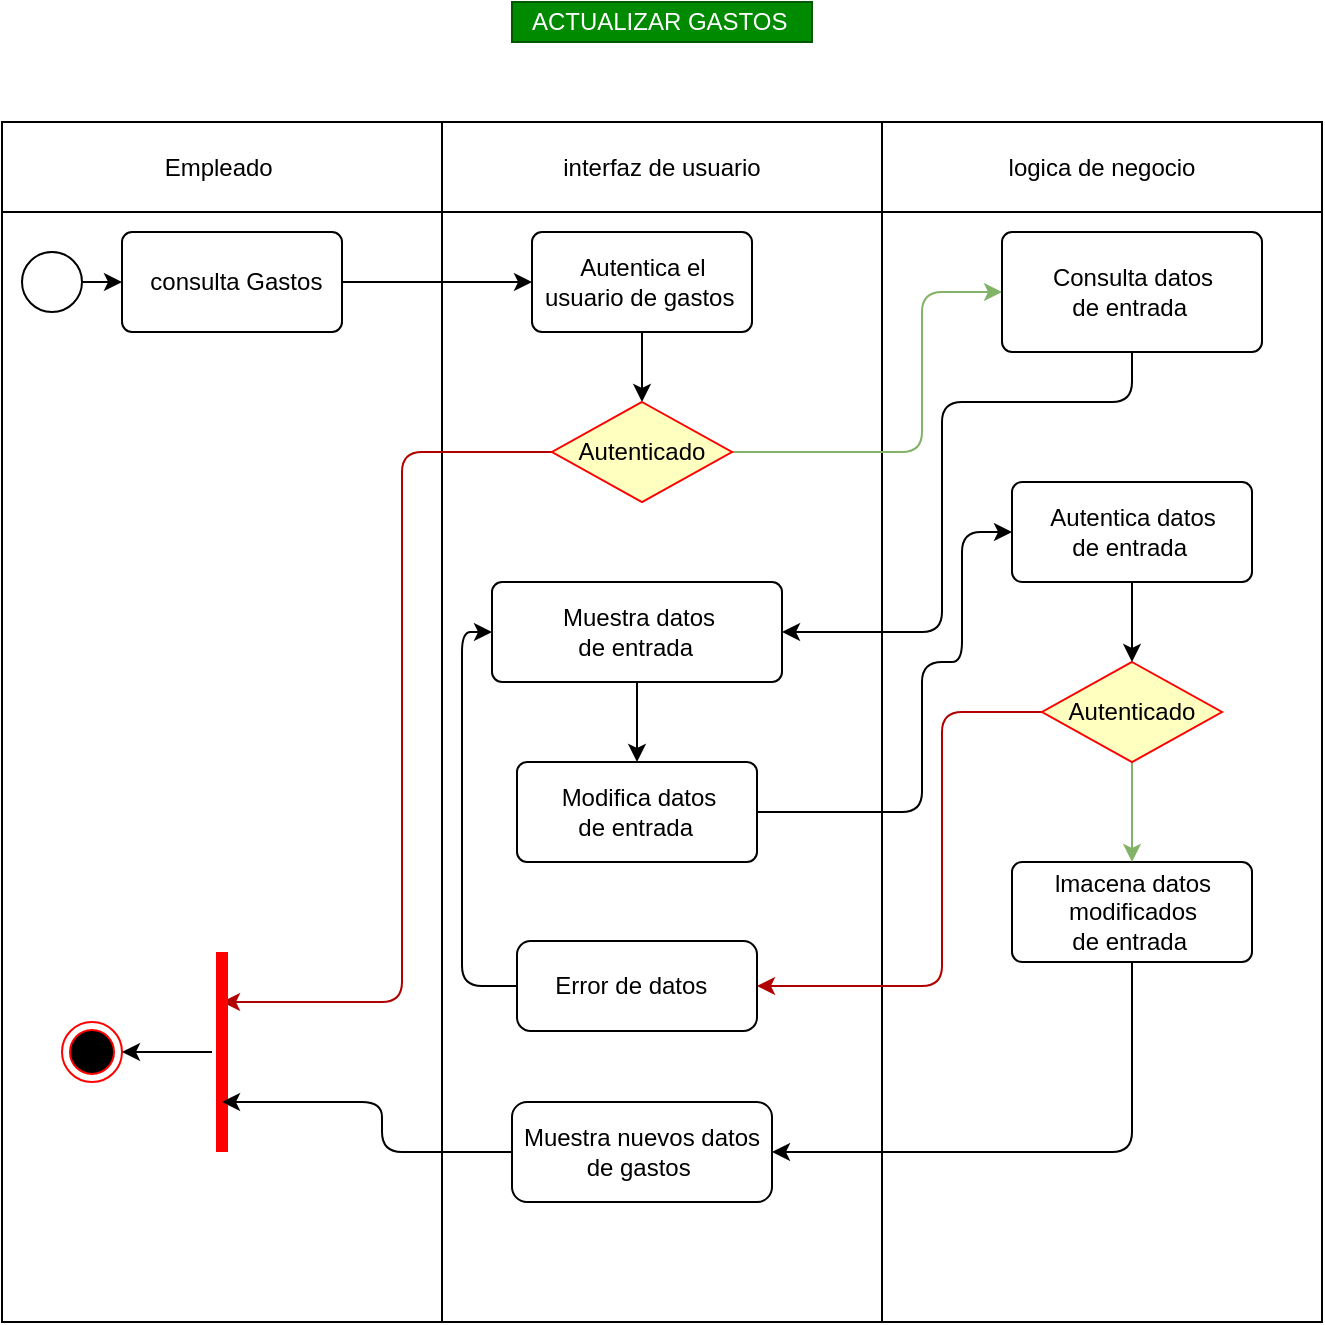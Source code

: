 <mxfile>
    <diagram id="qsP_TKMhfXaEYNempMdQ" name="Page-1">
        <mxGraphModel dx="758" dy="607" grid="1" gridSize="10" guides="1" tooltips="1" connect="1" arrows="1" fold="1" page="1" pageScale="1" pageWidth="827" pageHeight="1169" math="0" shadow="0">
            <root>
                <mxCell id="0"/>
                <mxCell id="1" parent="0"/>
                <mxCell id="2" value="" style="shape=table;startSize=0;container=1;collapsible=0;childLayout=tableLayout;" vertex="1" parent="1">
                    <mxGeometry x="30" y="130" width="660" height="600" as="geometry"/>
                </mxCell>
                <mxCell id="3" value="" style="shape=partialRectangle;collapsible=0;dropTarget=0;pointerEvents=0;fillColor=none;top=0;left=0;bottom=0;right=0;points=[[0,0.5],[1,0.5]];portConstraint=eastwest;" vertex="1" parent="2">
                    <mxGeometry width="660" height="45" as="geometry"/>
                </mxCell>
                <mxCell id="4" value="Empleado&amp;nbsp;" style="shape=partialRectangle;html=1;whiteSpace=wrap;connectable=0;overflow=hidden;fillColor=none;top=0;left=0;bottom=0;right=0;pointerEvents=1;" vertex="1" parent="3">
                    <mxGeometry width="220" height="45" as="geometry">
                        <mxRectangle width="220" height="45" as="alternateBounds"/>
                    </mxGeometry>
                </mxCell>
                <mxCell id="5" value="interfaz de usuario" style="shape=partialRectangle;html=1;whiteSpace=wrap;connectable=0;overflow=hidden;fillColor=none;top=0;left=0;bottom=0;right=0;pointerEvents=1;" vertex="1" parent="3">
                    <mxGeometry x="220" width="220" height="45" as="geometry">
                        <mxRectangle width="220" height="45" as="alternateBounds"/>
                    </mxGeometry>
                </mxCell>
                <mxCell id="6" value="logica de negocio" style="shape=partialRectangle;html=1;whiteSpace=wrap;connectable=0;overflow=hidden;fillColor=none;top=0;left=0;bottom=0;right=0;pointerEvents=1;" vertex="1" parent="3">
                    <mxGeometry x="440" width="220" height="45" as="geometry">
                        <mxRectangle width="220" height="45" as="alternateBounds"/>
                    </mxGeometry>
                </mxCell>
                <mxCell id="7" value="" style="shape=partialRectangle;collapsible=0;dropTarget=0;pointerEvents=0;fillColor=none;top=0;left=0;bottom=0;right=0;points=[[0,0.5],[1,0.5]];portConstraint=eastwest;" vertex="1" parent="2">
                    <mxGeometry y="45" width="660" height="555" as="geometry"/>
                </mxCell>
                <mxCell id="8" value="" style="shape=partialRectangle;html=1;whiteSpace=wrap;connectable=0;overflow=hidden;fillColor=none;top=0;left=0;bottom=0;right=0;pointerEvents=1;" vertex="1" parent="7">
                    <mxGeometry width="220" height="555" as="geometry">
                        <mxRectangle width="220" height="555" as="alternateBounds"/>
                    </mxGeometry>
                </mxCell>
                <mxCell id="9" value="" style="shape=partialRectangle;html=1;whiteSpace=wrap;connectable=0;overflow=hidden;fillColor=none;top=0;left=0;bottom=0;right=0;pointerEvents=1;" vertex="1" parent="7">
                    <mxGeometry x="220" width="220" height="555" as="geometry">
                        <mxRectangle width="220" height="555" as="alternateBounds"/>
                    </mxGeometry>
                </mxCell>
                <mxCell id="10" value="" style="shape=partialRectangle;html=1;whiteSpace=wrap;connectable=0;overflow=hidden;fillColor=none;top=0;left=0;bottom=0;right=0;pointerEvents=1;" vertex="1" parent="7">
                    <mxGeometry x="440" width="220" height="555" as="geometry">
                        <mxRectangle width="220" height="555" as="alternateBounds"/>
                    </mxGeometry>
                </mxCell>
                <mxCell id="11" value="ACTUALIZAR GASTOS&amp;nbsp;" style="text;html=1;resizable=0;autosize=1;align=center;verticalAlign=middle;points=[];rounded=0;fillColor=#008a00;fontColor=#ffffff;strokeColor=#005700;" vertex="1" parent="1">
                    <mxGeometry x="285" y="70" width="150" height="20" as="geometry"/>
                </mxCell>
                <mxCell id="12" style="edgeStyle=none;html=1;entryX=0;entryY=0.5;entryDx=0;entryDy=0;" edge="1" parent="1" source="13">
                    <mxGeometry relative="1" as="geometry">
                        <mxPoint x="90" y="210" as="targetPoint"/>
                    </mxGeometry>
                </mxCell>
                <mxCell id="13" value="" style="ellipse;html=1;fillColor=#FFFFFF;" vertex="1" parent="1">
                    <mxGeometry x="40" y="195" width="30" height="30" as="geometry"/>
                </mxCell>
                <mxCell id="14" value="" style="ellipse;html=1;shape=endState;fillColor=#000000;strokeColor=#ff0000;" vertex="1" parent="1">
                    <mxGeometry x="60" y="580" width="30" height="30" as="geometry"/>
                </mxCell>
                <mxCell id="15" value="" style="edgeStyle=none;html=1;" edge="1" parent="1" source="16" target="18">
                    <mxGeometry relative="1" as="geometry"/>
                </mxCell>
                <mxCell id="16" value="&lt;span style=&quot;color: rgb(0 , 0 , 0)&quot;&gt;&amp;nbsp;consulta Gastos&lt;/span&gt;" style="html=1;align=center;verticalAlign=middle;rounded=1;absoluteArcSize=1;arcSize=10;dashed=0;fillColor=#FFFFFF;" vertex="1" parent="1">
                    <mxGeometry x="90" y="185" width="110" height="50" as="geometry"/>
                </mxCell>
                <mxCell id="17" style="edgeStyle=none;html=1;entryX=0.5;entryY=0;entryDx=0;entryDy=0;" edge="1" parent="1" source="18" target="21">
                    <mxGeometry relative="1" as="geometry"/>
                </mxCell>
                <mxCell id="18" value="&lt;span style=&quot;color: rgb(0 , 0 , 0)&quot;&gt;Autentica el &lt;br&gt;usuario de gastos&amp;nbsp;&lt;/span&gt;" style="html=1;align=center;verticalAlign=middle;rounded=1;absoluteArcSize=1;arcSize=10;dashed=0;fillColor=#FFFFFF;" vertex="1" parent="1">
                    <mxGeometry x="295" y="185" width="110" height="50" as="geometry"/>
                </mxCell>
                <mxCell id="19" style="edgeStyle=none;html=1;entryX=0;entryY=0.5;entryDx=0;entryDy=0;fontColor=#00CC00;fillColor=#d5e8d4;strokeColor=#82b366;gradientColor=#97d077;exitX=1;exitY=0.5;exitDx=0;exitDy=0;" edge="1" parent="1" source="21" target="27">
                    <mxGeometry relative="1" as="geometry">
                        <mxPoint x="350" y="370" as="targetPoint"/>
                        <Array as="points">
                            <mxPoint x="490" y="295"/>
                            <mxPoint x="490" y="215"/>
                        </Array>
                    </mxGeometry>
                </mxCell>
                <mxCell id="20" style="edgeStyle=none;html=1;entryX=0.75;entryY=0.5;entryDx=0;entryDy=0;entryPerimeter=0;fontColor=#FFFFFF;fillColor=#e51400;strokeColor=#B20000;" edge="1" parent="1" source="21" target="39">
                    <mxGeometry relative="1" as="geometry">
                        <Array as="points">
                            <mxPoint x="230" y="295"/>
                            <mxPoint x="230" y="570"/>
                        </Array>
                    </mxGeometry>
                </mxCell>
                <mxCell id="21" value="&lt;span style=&quot;color: rgb(0 , 0 , 0)&quot;&gt;Autenticado&lt;/span&gt;" style="rhombus;whiteSpace=wrap;html=1;fillColor=#ffffc0;strokeColor=#ff0000;" vertex="1" parent="1">
                    <mxGeometry x="305" y="270" width="90" height="50" as="geometry"/>
                </mxCell>
                <mxCell id="22" value="&lt;font color=&quot;#ffffff&quot;&gt;NO&lt;/font&gt;" style="text;html=1;resizable=0;autosize=1;align=center;verticalAlign=middle;points=[];fillColor=none;strokeColor=none;rounded=0;fontColor=#00CC00;" vertex="1" parent="1">
                    <mxGeometry x="275" y="300" width="30" height="20" as="geometry"/>
                </mxCell>
                <mxCell id="23" value="&lt;font color=&quot;#ffffff&quot;&gt;SI&lt;/font&gt;" style="text;html=1;resizable=0;autosize=1;align=center;verticalAlign=middle;points=[];fillColor=none;strokeColor=none;rounded=0;fontColor=#00CC00;" vertex="1" parent="1">
                    <mxGeometry x="405" y="300" width="30" height="20" as="geometry"/>
                </mxCell>
                <mxCell id="26" style="edgeStyle=none;html=1;entryX=1;entryY=0.5;entryDx=0;entryDy=0;fontColor=#FFFFFF;exitX=0.5;exitY=1;exitDx=0;exitDy=0;" edge="1" parent="1" source="27" target="37">
                    <mxGeometry relative="1" as="geometry">
                        <Array as="points">
                            <mxPoint x="595" y="270"/>
                            <mxPoint x="500" y="270"/>
                            <mxPoint x="500" y="385"/>
                        </Array>
                    </mxGeometry>
                </mxCell>
                <mxCell id="27" value="&lt;span style=&quot;color: rgb(0 , 0 , 0)&quot;&gt;Consulta datos &lt;br&gt;de entrada&amp;nbsp;&lt;/span&gt;" style="html=1;align=center;verticalAlign=middle;rounded=1;absoluteArcSize=1;arcSize=10;dashed=0;fillColor=#FFFFFF;" vertex="1" parent="1">
                    <mxGeometry x="530" y="185" width="130" height="60" as="geometry"/>
                </mxCell>
                <mxCell id="48" style="edgeStyle=none;html=1;entryX=0;entryY=0.5;entryDx=0;entryDy=0;" edge="1" parent="1" source="35" target="45">
                    <mxGeometry relative="1" as="geometry">
                        <Array as="points">
                            <mxPoint x="490" y="475"/>
                            <mxPoint x="490" y="400"/>
                            <mxPoint x="510" y="400"/>
                            <mxPoint x="510" y="335"/>
                        </Array>
                    </mxGeometry>
                </mxCell>
                <mxCell id="35" value="&lt;font color=&quot;#000000&quot;&gt;Modifica datos &lt;br&gt;de entrada&amp;nbsp;&lt;/font&gt;" style="html=1;align=center;verticalAlign=middle;rounded=1;absoluteArcSize=1;arcSize=10;dashed=0;fillColor=#FFFFFF;" vertex="1" parent="1">
                    <mxGeometry x="287.5" y="450" width="120" height="50" as="geometry"/>
                </mxCell>
                <mxCell id="41" style="edgeStyle=none;html=1;" edge="1" parent="1" source="37" target="35">
                    <mxGeometry relative="1" as="geometry"/>
                </mxCell>
                <mxCell id="37" value="&lt;font color=&quot;#000000&quot;&gt;Muestra datos &lt;br&gt;de entrada&amp;nbsp;&lt;/font&gt;" style="html=1;align=center;verticalAlign=middle;rounded=1;absoluteArcSize=1;arcSize=10;dashed=0;fillColor=#FFFFFF;" vertex="1" parent="1">
                    <mxGeometry x="275" y="360" width="145" height="50" as="geometry"/>
                </mxCell>
                <mxCell id="38" style="edgeStyle=none;html=1;entryX=1;entryY=0.5;entryDx=0;entryDy=0;fontColor=#FFFFFF;" edge="1" parent="1" source="39" target="14">
                    <mxGeometry relative="1" as="geometry"/>
                </mxCell>
                <mxCell id="39" value="" style="shape=line;html=1;strokeWidth=6;strokeColor=#ff0000;rotation=-90;" vertex="1" parent="1">
                    <mxGeometry x="90" y="590" width="100" height="10" as="geometry"/>
                </mxCell>
                <mxCell id="57" style="edgeStyle=none;html=1;entryX=1;entryY=0.5;entryDx=0;entryDy=0;" edge="1" parent="1" source="42" target="56">
                    <mxGeometry relative="1" as="geometry">
                        <Array as="points">
                            <mxPoint x="595" y="645"/>
                        </Array>
                    </mxGeometry>
                </mxCell>
                <mxCell id="42" value="&lt;font color=&quot;#000000&quot;&gt;lmacena datos &lt;br&gt;modificados&lt;br&gt;de entrada&amp;nbsp;&lt;/font&gt;" style="html=1;align=center;verticalAlign=middle;rounded=1;absoluteArcSize=1;arcSize=10;dashed=0;fillColor=#FFFFFF;" vertex="1" parent="1">
                    <mxGeometry x="535" y="500" width="120" height="50" as="geometry"/>
                </mxCell>
                <mxCell id="50" style="edgeStyle=none;html=1;entryX=0.5;entryY=0;entryDx=0;entryDy=0;fillColor=#d5e8d4;strokeColor=#82b366;gradientColor=#97d077;" edge="1" parent="1" source="44" target="42">
                    <mxGeometry relative="1" as="geometry"/>
                </mxCell>
                <mxCell id="51" style="edgeStyle=none;html=1;entryX=1;entryY=0.5;entryDx=0;entryDy=0;fillColor=#e51400;strokeColor=#B20000;" edge="1" parent="1" source="44" target="49">
                    <mxGeometry relative="1" as="geometry">
                        <Array as="points">
                            <mxPoint x="500" y="425"/>
                            <mxPoint x="500" y="480"/>
                            <mxPoint x="500" y="562"/>
                        </Array>
                    </mxGeometry>
                </mxCell>
                <mxCell id="44" value="&lt;span style=&quot;color: rgb(0 , 0 , 0)&quot;&gt;Autenticado&lt;/span&gt;" style="rhombus;whiteSpace=wrap;html=1;fillColor=#ffffc0;strokeColor=#ff0000;" vertex="1" parent="1">
                    <mxGeometry x="550" y="400" width="90" height="50" as="geometry"/>
                </mxCell>
                <mxCell id="46" style="edgeStyle=none;html=1;entryX=0.5;entryY=0;entryDx=0;entryDy=0;" edge="1" parent="1" source="45" target="44">
                    <mxGeometry relative="1" as="geometry"/>
                </mxCell>
                <mxCell id="45" value="&lt;font color=&quot;#000000&quot;&gt;Autentica datos &lt;br&gt;de entrada&amp;nbsp;&lt;/font&gt;" style="html=1;align=center;verticalAlign=middle;rounded=1;absoluteArcSize=1;arcSize=10;dashed=0;fillColor=#FFFFFF;" vertex="1" parent="1">
                    <mxGeometry x="535" y="310" width="120" height="50" as="geometry"/>
                </mxCell>
                <mxCell id="52" style="edgeStyle=none;html=1;entryX=0;entryY=0.5;entryDx=0;entryDy=0;" edge="1" parent="1" source="49" target="37">
                    <mxGeometry relative="1" as="geometry">
                        <Array as="points">
                            <mxPoint x="260" y="562"/>
                            <mxPoint x="260" y="385"/>
                        </Array>
                    </mxGeometry>
                </mxCell>
                <mxCell id="49" value="Error de datos&amp;nbsp;&amp;nbsp;" style="whiteSpace=wrap;html=1;fillColor=#FFFFFF;fontColor=#000000;rounded=1;" vertex="1" parent="1">
                    <mxGeometry x="287.5" y="539.5" width="120" height="45" as="geometry"/>
                </mxCell>
                <mxCell id="54" value="&lt;font color=&quot;#ffffff&quot;&gt;SI&lt;/font&gt;" style="text;html=1;resizable=0;autosize=1;align=center;verticalAlign=middle;points=[];fillColor=none;strokeColor=none;rounded=0;fontColor=#00CC00;" vertex="1" parent="1">
                    <mxGeometry x="600" y="460" width="30" height="20" as="geometry"/>
                </mxCell>
                <mxCell id="55" value="&lt;font color=&quot;#ffffff&quot;&gt;NO&lt;/font&gt;" style="text;html=1;resizable=0;autosize=1;align=center;verticalAlign=middle;points=[];fillColor=none;strokeColor=none;rounded=0;fontColor=#00CC00;" vertex="1" parent="1">
                    <mxGeometry x="520" y="430" width="30" height="20" as="geometry"/>
                </mxCell>
                <mxCell id="58" style="edgeStyle=none;html=1;entryX=0.25;entryY=0.5;entryDx=0;entryDy=0;entryPerimeter=0;" edge="1" parent="1" source="56" target="39">
                    <mxGeometry relative="1" as="geometry">
                        <Array as="points">
                            <mxPoint x="220" y="645"/>
                            <mxPoint x="220" y="620"/>
                        </Array>
                    </mxGeometry>
                </mxCell>
                <mxCell id="56" value="Muestra nuevos datos de gastos&amp;nbsp;" style="whiteSpace=wrap;html=1;fillColor=#FFFFFF;fontColor=#000000;rounded=1;" vertex="1" parent="1">
                    <mxGeometry x="285" y="620" width="130" height="50" as="geometry"/>
                </mxCell>
            </root>
        </mxGraphModel>
    </diagram>
</mxfile>